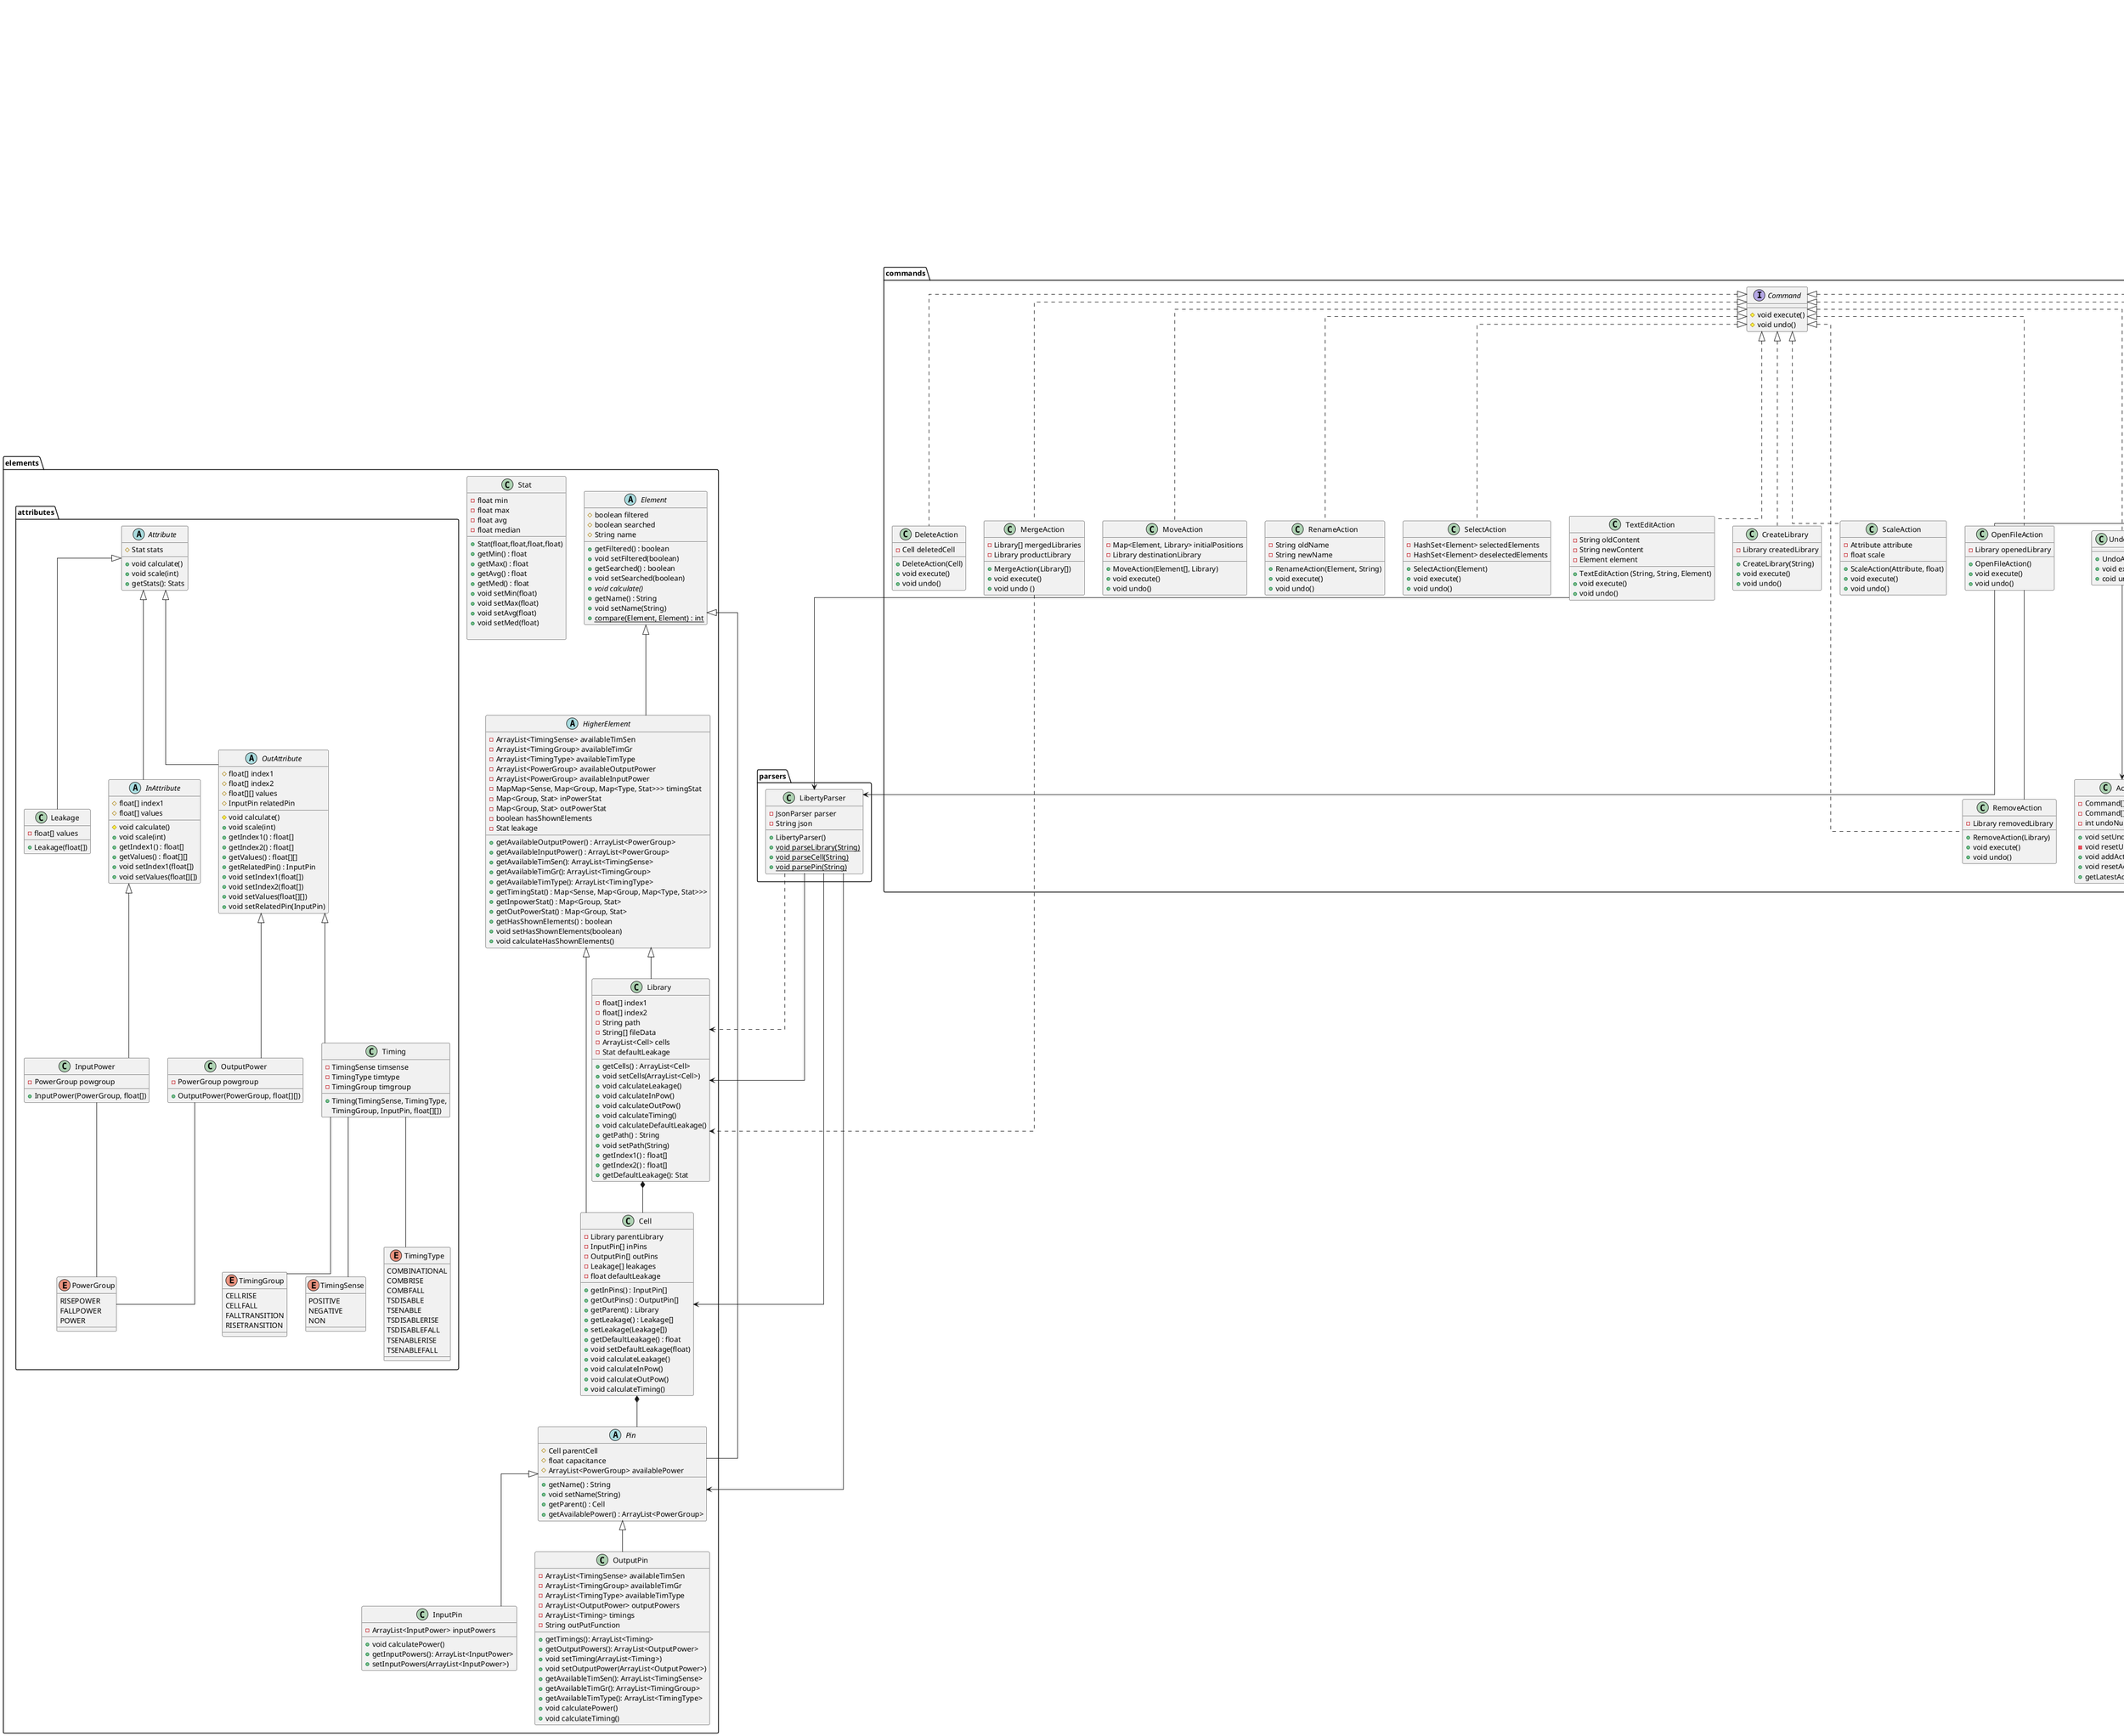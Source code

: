 @startuml Hallo
skinparam linetype ortho
!startsub DIAGRAM

/' package panelData{
    enum ElementType {
        LIBRARY
        CELL
        INPIN
        OUTPIN
    }
    enum AttributeType{
        OUTPOWER
        INPOWER
        DEFLEAKAGE
        LEAKAGE
        TIMING
        AREA
        CAPACITANCE
    }
    abstract class Panel{
        ElementType elementType
        String panelName
    }
    class TextEditor extends Panel{
        - Element element
        - String Content
        - String greyedBeforeContent
        - String greyedAfterContent
        __
        + search(String) : int
        + switchToElementView()
        + updateData()
    }
    interface GraphicImp{
        AttributeType attribute
        PowerGroup powgroup
        TimingGroup timgroup
        TimingType timtype
        TimingSense timsense
        Mode mode
        __
        {abstract} getData()
    }
    interface CompareView{
        __
        {abstract} void selectElement(Element)
        {abstract} void deselectElement(Element)
    }
    class CompareLibraryView extends Panel implements GraphicImp, CompareView{
        Element[] openedLibraries
        Library[] selectedLibraries
        __
        + void getData()
        + void selectElement(Element)
        + void deselectElement(Element)
    }
    class CompareCellPinView extends Panel implements GraphicImp, CompareView{
        Cell[] openedCells
        Element[] selectedElements
        __
        + void getData()
        + void selectElement(Element)
        + void deselectElement(Element)
    }
    class ElementView extends Panel implements GraphicImp{
        Element element
        __
        + void switchToTextEditor()
        + getData()
    }
}'/

package elements{
    class Stat {
        -float min 
        -float max
        -float avg
        -float median
        __
        + Stat(float,float,float,float)
        + getMin() : float
        + getMax() : float
        + getAvg() : float
        + getMed() : float
        + void setMin(float)
        + void setMax(float)
        + void setAvg(float)
        + void setMed(float)

    }
    package attributes {
        abstract class Attribute{ 
            # Stat stats
            __
            + void calculate()
            + void scale(int)
            + getStats(): Stats
        }
        abstract class InAttribute extends Attribute{ 
            # float[] index1
            # float[] values
            __
            # void calculate()
            + void scale(int)
            + getIndex1() : float[]
            + getValues() : float[][]
            + void setIndex1(float[])
            + void setValues(float[][])
        }
        abstract class OutAttribute extends Attribute{ 
            # float[] index1 
            # float[] index2
            # float[][] values
            # InputPin relatedPin
            __
            # void calculate()
            + void scale(int)
            + getIndex1() : float[]
            + getIndex2() : float[]
            + getValues() : float[][]
            + getRelatedPin() : InputPin
            + void setIndex1(float[])
            + void setIndex2(float[])
            + void setValues(float[][])
            + void setRelatedPin(InputPin)
        }
        enum TimingSense {
        POSITIVE
        NEGATIVE
        NON
        }
        enum TimingType {
        COMBINATIONAL
        COMBRISE
        COMBFALL
        TSDISABLE
        TSENABLE
        TSDISABLERISE
        TSDISABLEFALL
        TSENABLERISE
        TSENABLEFALL
        }
        enum TimingGroup {
        CELLRISE
        CELLFALL
        FALLTRANSITION
        RISETRANSITION
        }
        enum PowerGroup {
        RISEPOWER
        FALLPOWER
        POWER
        }
        class Timing extends OutAttribute {
            -TimingSense timsense
            -TimingType timtype
            -TimingGroup timgroup
            __
            + Timing(TimingSense, TimingType,
            TimingGroup, InputPin, float[][])
        }
        class InputPower extends InAttribute {
            -PowerGroup powgroup
            __
            + InputPower(PowerGroup, float[])
        }
        class OutputPower extends OutAttribute {
            -PowerGroup powgroup 
            __
            + OutputPower(PowerGroup, float[][])
        }
        class Leakage extends Attribute {
            - float[] values
            __
            + Leakage(float[])
        }
    }
    abstract class Element{
        # boolean filtered
        # boolean searched
        # String name
        __
        + getFiltered() : boolean
        + void setFiltered(boolean)
        + getSearched() : boolean
        + void setSearched(boolean)
        + {abstract} void calculate()
        + getName() : String
        + void setName(String)
        + {static} compare(Element, Element) : int
    }
    abstract class HigherElement extends Element{
        - ArrayList<TimingSense> availableTimSen
        - ArrayList<TimingGroup> availableTimGr
        - ArrayList<TimingType> availableTimType
        - ArrayList<PowerGroup> availableOutputPower
        - ArrayList<PowerGroup> availableInputPower
        - MapMap<Sense, Map<Group, Map<Type, Stat>>> timingStat
        - Map<Group, Stat> inPowerStat
        - Map<Group, Stat> outPowerStat
        - boolean hasShownElements
        - Stat leakage
        __
        + getAvailableOutputPower() : ArrayList<PowerGroup>
        + getAvailableInputPower() : ArrayList<PowerGroup>
        + getAvailableTimSen(): ArrayList<TimingSense>
        + getAvailableTimGr(): ArrayList<TimingGroup>
        + getAvailableTimType(): ArrayList<TimingType>
        + getTimingStat() : Map<Sense, Map<Group, Map<Type, Stat>>>
        + getInpowerStat() : Map<Group, Stat>
        + getOutPowerStat() : Map<Group, Stat>
        + getHasShownElements() : boolean
        + void setHasShownElements(boolean)
        + void calculateHasShownElements()
    }
    class Library extends HigherElement{
        - float[] index1
        - float[] index2
        - String path
        - String[] fileData
        - ArrayList<Cell> cells
        - Stat defaultLeakage
        __
        + getCells() : ArrayList<Cell>
        + void setCells(ArrayList<Cell>)
        + void calculateLeakage()
        + void calculateInPow()
        + void calculateOutPow()
        + void calculateTiming()
        + void calculateDefaultLeakage()
        + getPath() : String
        + void setPath(String)
        + getIndex1() : float[]
        + getIndex2() : float[]
        + getDefaultLeakage(): Stat
    }
    class Cell extends HigherElement{
        - Library parentLibrary
        - InputPin[] inPins
        - OutputPin[] outPins
        - Leakage[] leakages
        - float defaultLeakage
        __
        + getInPins() : InputPin[]
        + getOutPins() : OutputPin[]
        + getParent() : Library
        + getLeakage() : Leakage[]
        + setLeakage(Leakage[])
        + getDefaultLeakage() : float
        + void setDefaultLeakage(float)
        + void calculateLeakage()
        + void calculateInPow()
        + void calculateOutPow()
        + void calculateTiming()
    }
    abstract class Pin extends Element{
        # Cell parentCell
        # float capacitance
        # ArrayList<PowerGroup> availablePower
        __
        + getName() : String
        + void setName(String)
        + getParent() : Cell
        + getAvailablePower() : ArrayList<PowerGroup>
    }
    class InputPin{
        - ArrayList<InputPower> inputPowers
        __
        + void calculatePower()
        + getInputPowers(): ArrayList<InputPower>
        + setInputPowers(ArrayList<InputPower>)
    }
    class OutputPin{
        - ArrayList<TimingSense> availableTimSen
        - ArrayList<TimingGroup> availableTimGr
        - ArrayList<TimingType> availableTimType
        - ArrayList<OutputPower> outputPowers
        - ArrayList<Timing> timings
        - String outPutFunction
        __
        + getTimings(): ArrayList<Timing>
        + getOutputPowers(): ArrayList<OutputPower>
        + void setTiming(ArrayList<Timing>)
        + void setOutputPower(ArrayList<OutputPower>)
        + getAvailableTimSen(): ArrayList<TimingSense>
        + getAvailableTimGr(): ArrayList<TimingGroup>
        + getAvailableTimType(): ArrayList<TimingType>
        + void calculatePower()
        + void calculateTiming()
    }
}


package exceptions{
    interface Exception
    class InvalidComparisonException
    class InvalidFileFormatException
    class ExceedingFileSizeException
    class TooManySelectedException
    class TooManyPanelsOpenedException
    class InvalidArgumentException
    class InvalidNameException
}
package commands{
    interface Command{
        __
        # void execute()
        # void undo()
    }
    class ActionHistory{
        - Command[] actions
        - Command[] undoneActions
        - int undoNumber
        __
        + void setUndoNumber(int)
        - void resetUndoneActions()
        + void addAction(Command)
        + void resetActions()
        + getLatestAction() : Command
    }
    class CreateLibrary implements Command{
        - Library createdLibrary
        __
        + CreateLibrary(String)
        + void execute()
        + void undo()
    }
    class ScaleAction implements Command{
        - Attribute attribute
        - float scale
        __
        + ScaleAction(Attribute, float)
        + void execute()
        + void undo()
    }
    
    class RemoveFilterAction implements Command{
        - Filter removedFilter
        __
        + RemoveFilterAction(Filter)
        + execute()
        + undo()
    }
    class AddFilterAction implements Command{
        - Filter addedFilter
        __
        + AddFilterAction(Filter)
        + execute()
        + undo()
    }
    class TextEditAction implements Command{
        - String oldContent
        - String newContent
        - Element element
        __
        + TextEditAction (String, String, Element)
        + void execute()
        + void undo()
    }
    class UndoAction implements Command{
        __
        + UndoAction()
        + void execute()
        + coid undo()
    }
    class MergeAction implements Command{
        - Library[] mergedLibraries
        - Library productLibrary
        __
        + MergeAction(Library[])
        + void execute()
        + void undo ()
    }
    class DeleteAction implements Command{
        - Cell deletedCell
        __
        + DeleteAction(Cell)
        + void execute()
        + void undo()
    }
    class RemoveAction implements Command{
        - Library removedLibrary
        __
        + RemoveAction(Library)
        + void execute()
        + void undo()
    }
    class MoveAction implements Command{
        - Map<Element, Library> initialPositions
        - Library destinationLibrary
        __
        + MoveAction(Element[], Library)
        + void execute()
        + void undo()
    }
    class RenameAction implements Command{
        - String oldName
        - String newName
        __
        + RenameAction(Element, String)
        + void execute()
        + void undo()
    }
    class SelectAction implements Command{
        - HashSet<Element> selectedElements
        - HashSet<Element> deselectedElements
        __
        + SelectAction(Element)
        + void execute()
        + void undo()
    }
    class OpenFileAction implements Command {
        - Library openedLibrary
        __
        + OpenFileAction()
        + void execute()
        + void undo()
    }
    OpenFileAction -- RemoveAction
    /'class SelectStatAction implements Command{
        __
        + SelectStatAction(String)
        + void execute()
        + void undo()
    }
    class SelectDropdownAction implements Command {
        + SelectDropdownAction(String)
        + void execute()
        + void undo()
    }
    class SelectCompareAction implements Command {
        + SelectCompareAction(Element)
        + void execute()
        + void undo()
    }
    '/
}


package parsers { 
    class LibertyParser {
    - JsonParser parser
    - String json
    __
    + LibertyParser()
    + {static} void parseLibrary(String)
    + {static} void parseCell(String)
    + {static} void parsePin(String)
    }
}
package compilers {
    interface Compiler{
    __
    + {Static} compile(Pin): String
    + {Static} compile(Cell): String
    + {Static} compile(Library): String
    }
    class CSVCompiler implements Compiler{
    __
    + CSVCompiler()
    + {Static} compile(Pin): String
    + {Static} compile(Cell): String
    + {Static} compile(Library): String
    }
    class LibertyCompiler implements Compiler{
    + LibertyCompiler()
    + {Static} compile(Pin): String
    + {Static} compile(Cell): String
    + {Static} compile(Library): String
    }
}

package project {
    class Model {
        - {static} Model instance = new Model()
        - Project currentProject
        - Settings currentSettings
        - Shortcuts currentShortcuts
        __
        - Model()
        + {static} Model getInstance()
        + Project getCurrentProject()
        + void loadProject()
        + void saveProject()
        + Settings getCurrentSettings()
        + void saveSettings()
        + void resetSettings()
        + Shortcuts getCurrentShortcuts()
        + void saveShortcuts()
        + void resetShorcuts()
        + notify()
    }
    class Project {
    - ArrayList<Library> libraries
    - HashSet<Element> selectedElements
    - HashSet<Element> openedInTextElements
    __
    + Project()
    + notify()
    + getLibraries() : ArrayList<Library>
    + getSelectedElements(): HashSet<Element>
    + getOpenedInTextElements(): HashSet<Element>
    + setLibraries() : ArrayList<Library> 
    + setSelectedElements(): HashSet<Element>
    + setOpenedInTextElements(): HashSet<Element>
    + {static} void saveLibrary(Library)
    + {static} void saveLibraryAs(Library)
    + {static} void saveAsCSV(Element)
    }
    class FileManager{
        __
        + openFile(): File
        + openFile(String): File
        + void saveFile(String, String[])
        + void saveFile(String, String, String)
    }
    class Interpolator{
        __
        + Interpolator()
        + {static} float[] interpolate(float[], float[], float[])
        + {static} float[][] bicubicInterpolate(float[], float[], float[][], float[], float[])
    }
enum LanguageEnum{
        ENGLISH
        DEUTSCH
        TURK
        SHQIP
        FRANCAIS
    }
    enum ColorThemeEnum{
        Theme1
        Theme2
        Theme3
        ANDSOON
    }
    class Settings{
        - Language currentLanguage
        - ColorTheme colorTheme
        - String fontType
        - int fontSize
        - int barCount
        - int undoCount
        - boolean editorOpenedFirst
        __
        + Settings()
        + void setLanguage(LanguageEnum)
        + void setColorTheme(ColorThemeEnum)
        + void setFontType(String)
        + void setFontSize(int)
        + void setBarCount(int)
        + void setUndoCount(int)
        + void setEditorOpenedFirst(boolean)
        + getLanguage() : LanguageEnum
        + getColorTheme() : ColorThemeEnum
        + getFontType() : String
        + getFontSize() : int
        + getBarCount() : int
        + getUndoCount() : int
        + getEditorOpenedFirst(): boolean
        - void notify()
    }
    LanguageEnum -- Settings
    ColorThemeEnum -- Settings
    class ColorTheme{
        - int[] colors
        __
        + ColorTheme()
        + getColors(): int[]
    }
    class Language{
        - String[] liberty
        - String[] menus
        - String[] methods
        - String[] attributes
        - String[] errors
        - String[] misc
        __
        + getLiberty(): String
        + getElements(): String[]
        + getMenus(): String[]
        + getMethods(): String[]
        + getAttributes(): String[]
        + getErrors(): String[]
        + getMisc(): String[]
    }
    Settings *-- ColorTheme
    Settings *-- Language
    class Shortcuts{
    - HashMap<char, Event> commands
    __
    + void setKey(char, Event)
    + void removeKey(char)
    + ArrayList<char> getKeys()
    + Event getAction(char)
    }
    enum Operation{
        LESS
        EQUAL
        BIGGER
    }
    enum Mode{
        MAX
        MIN
        AVG
        MED
    }
    class Filter{
        - {static} ArrayList<Filter> filters
        - Attribute attribute
        - Mode mode
        - float value
        - Operation operation
        __
        + Filter(Attribute, Mode, float,
        Operation)
        + {static} void filter()
        + {static} void saveDefaultFilters()
        + {static} void loadDefaultFilters()
    }
}
Project --> Compiler
Project --> CSVCompiler
Model --> Settings
Model --> Shortcuts
Model --> FileManager
Filter --> FileManager
MergeAction ..> Library 
LibertyParser ..> Library
Project --* Model
TextEditAction --> LibertyParser
LibertyParser --> Library
LibertyParser --> Cell
LibertyParser --> Pin
/'SelectDropdownAction --> Attribute
SelectStatAction --> Attribute '/
OpenFileAction --> FileManager
OpenFileAction --> LibertyParser
UndoAction --> ActionHistory
Filter <-- AddFilterAction
Filter <-- RemoveFilterAction
Pin <|-- InputPin
Pin <|-- OutputPin
Operation -- Filter
Mode -- Filter
TimingSense -- Timing
TimingType -- Timing
TimingGroup -- Timing
PowerGroup -- OutputPower
PowerGroup -- InputPower
Library *-- Cell
Cell *-- Pin
Exception <|.. InvalidComparisonException 
Exception <|.. InvalidFileFormatException
Exception <|.. ExceedingFileSizeException
Exception <|.. TooManyPanelsOpenedException
Exception <|.. TooManySelectedException
Exception <|.. InvalidNameException
Exception <|.. InvalidArgumentException
!endsub

/' project -[hidden]> compiler
compiler -[hidden]-> parser
parser -[hidden]> element
project-[hidden]> commands '/
OutputPower -[hidden]> InputPower
InputPower -[hidden]-> PowerGroup
Timing -[hidden]-> TimingType
Timing -[hidden]-> TimingSense
Timing -[hidden]-> TimingGroup
@enduml
